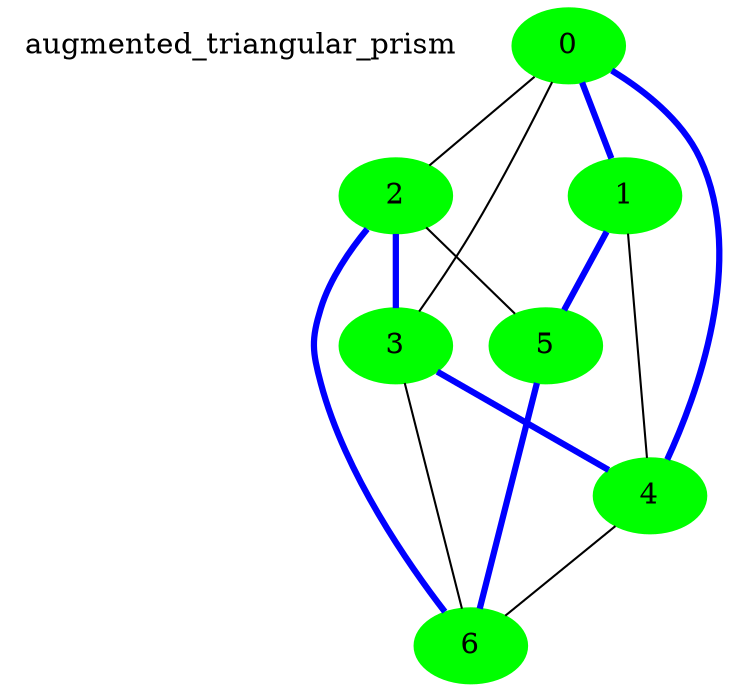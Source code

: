 strict graph G1{
augmented_triangular_prism[shape=plaintext]
edge[len=6;edgesep=10];
 overlap=false;
 0--1
0--2
0--3
0--4
1--0
1--4
1--5
2--0
2--3
2--5
2--6
3--0
3--2
3--4
3--6
4--0
4--1
4--3
4--6
5--1
5--2
5--6
6--2
6--3
6--4
6--5
0[color=green,style=filled]
1[color=green,style=filled]
2[color=green,style=filled]
3[color=green,style=filled]
4[color=green,style=filled]
5[color=green,style=filled]
6[color=green,style=filled]
0--1[color=blue,penwidth=3]
1--5[color=blue,penwidth=3]
5--6[color=blue,penwidth=3]
6--2[color=blue,penwidth=3]
2--3[color=blue,penwidth=3]
3--4[color=blue,penwidth=3]
4--0[color=blue,penwidth=3]
}
